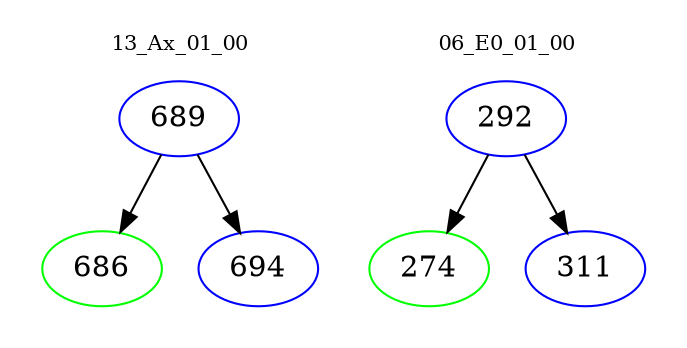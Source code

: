 digraph{
subgraph cluster_0 {
color = white
label = "13_Ax_01_00";
fontsize=10;
T0_689 [label="689", color="blue"]
T0_689 -> T0_686 [color="black"]
T0_686 [label="686", color="green"]
T0_689 -> T0_694 [color="black"]
T0_694 [label="694", color="blue"]
}
subgraph cluster_1 {
color = white
label = "06_E0_01_00";
fontsize=10;
T1_292 [label="292", color="blue"]
T1_292 -> T1_274 [color="black"]
T1_274 [label="274", color="green"]
T1_292 -> T1_311 [color="black"]
T1_311 [label="311", color="blue"]
}
}

